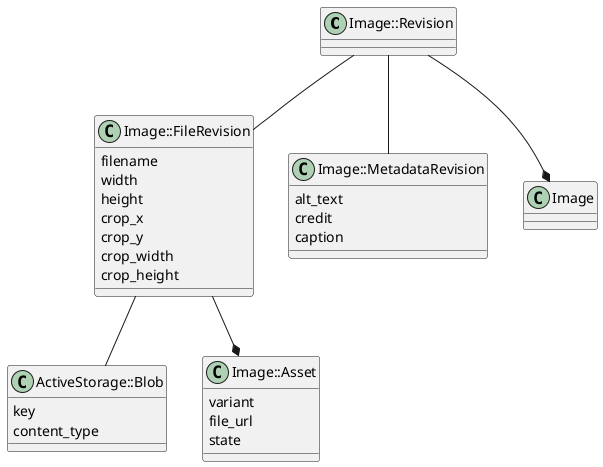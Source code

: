 @startuml
class Image::Revision {
}

class Image::FileRevision {
  filename
  width
  height
  crop_x
  crop_y
  crop_width
  crop_height
}

class Image::MetadataRevision {
  alt_text
  credit
  caption
}

class ActiveStorage::Blob {
  key
  content_type
}

class Image::Asset {
  variant
  file_url
  state
}

Image::Revision --* Image
Image::Revision -- Image::FileRevision
Image::Revision -- Image::MetadataRevision
Image::FileRevision -- ActiveStorage::Blob
Image::FileRevision --* Image::Asset
@enduml

